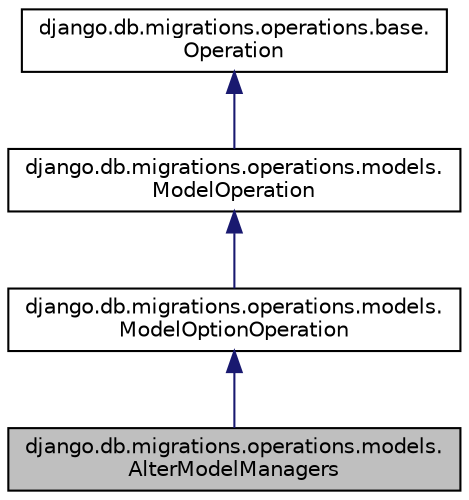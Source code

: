 digraph "django.db.migrations.operations.models.AlterModelManagers"
{
 // LATEX_PDF_SIZE
  edge [fontname="Helvetica",fontsize="10",labelfontname="Helvetica",labelfontsize="10"];
  node [fontname="Helvetica",fontsize="10",shape=record];
  Node1 [label="django.db.migrations.operations.models.\lAlterModelManagers",height=0.2,width=0.4,color="black", fillcolor="grey75", style="filled", fontcolor="black",tooltip=" "];
  Node2 -> Node1 [dir="back",color="midnightblue",fontsize="10",style="solid",fontname="Helvetica"];
  Node2 [label="django.db.migrations.operations.models.\lModelOptionOperation",height=0.2,width=0.4,color="black", fillcolor="white", style="filled",URL="$d3/d98/classdjango_1_1db_1_1migrations_1_1operations_1_1models_1_1_model_option_operation.html",tooltip=" "];
  Node3 -> Node2 [dir="back",color="midnightblue",fontsize="10",style="solid",fontname="Helvetica"];
  Node3 [label="django.db.migrations.operations.models.\lModelOperation",height=0.2,width=0.4,color="black", fillcolor="white", style="filled",URL="$dc/d76/classdjango_1_1db_1_1migrations_1_1operations_1_1models_1_1_model_operation.html",tooltip=" "];
  Node4 -> Node3 [dir="back",color="midnightblue",fontsize="10",style="solid",fontname="Helvetica"];
  Node4 [label="django.db.migrations.operations.base.\lOperation",height=0.2,width=0.4,color="black", fillcolor="white", style="filled",URL="$d8/d4e/classdjango_1_1db_1_1migrations_1_1operations_1_1base_1_1_operation.html",tooltip=" "];
}
